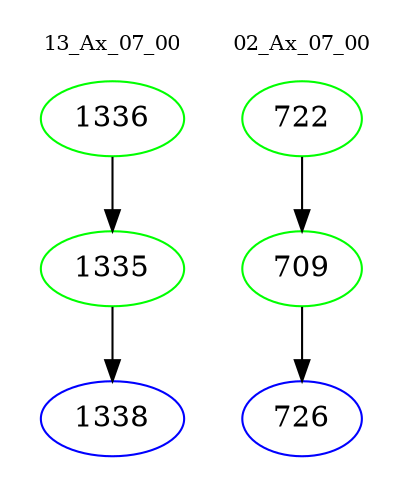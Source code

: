 digraph{
subgraph cluster_0 {
color = white
label = "13_Ax_07_00";
fontsize=10;
T0_1336 [label="1336", color="green"]
T0_1336 -> T0_1335 [color="black"]
T0_1335 [label="1335", color="green"]
T0_1335 -> T0_1338 [color="black"]
T0_1338 [label="1338", color="blue"]
}
subgraph cluster_1 {
color = white
label = "02_Ax_07_00";
fontsize=10;
T1_722 [label="722", color="green"]
T1_722 -> T1_709 [color="black"]
T1_709 [label="709", color="green"]
T1_709 -> T1_726 [color="black"]
T1_726 [label="726", color="blue"]
}
}
